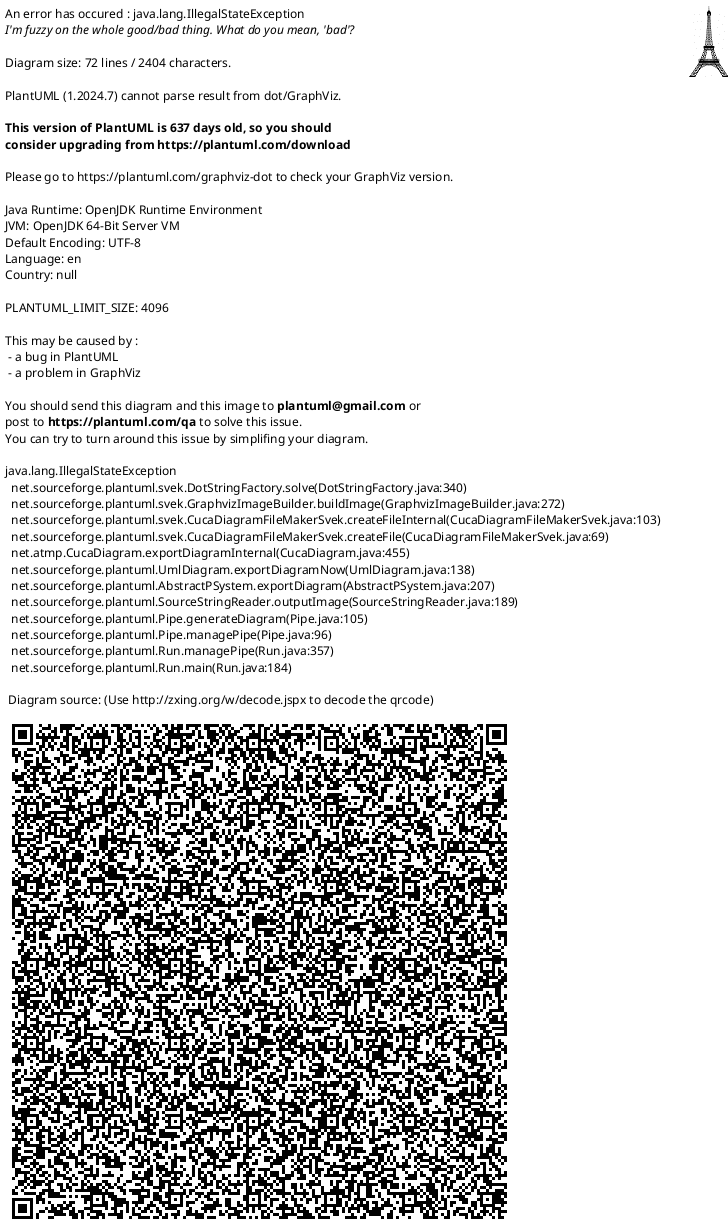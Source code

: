 @startuml projects

' ===== Settings =====

skinparam linetype ortho
skinparam nodesep 20
skinparam ranksep 40
skinparam padding 2
skinparam defaultTextAlignment center

' ===== Palette =====

!define COLOR_PROJECT #D6E2E9

' ===== Components =====

rectangle "Проєкти ЦБД" {
    rectangle "Група суміжних проєктів ЦБД" as CDBSatelliteProjectsGroup {
        rectangle "Проєкт\nChronograph" as ChronographProject COLOR_PROJECT
        rectangle "Група проєктів\nBridges" as BridgesProjectGroup {
            rectangle "Проєкт\nFA\nBridge" as BridgeFAProject COLOR_PROJECT
            rectangle "Проєкт\nCD\nBridge" as BridgeCDProject COLOR_PROJECT
        }
        rectangle "Проєкт\nTasks" as TasksProject COLOR_PROJECT
        rectangle "Група проєктів\nAuction" as AuctionProjectGroup {
            rectangle "Проєкт\nAuction" as AuctionProject COLOR_PROJECT
            rectangle "Проєкт\nAuction\nFrontend" as AuctionFrontendProject COLOR_PROJECT
        }
    }

    rectangle "Проєкт\nCDB\nAPI" as CDBProject COLOR_PROJECT

    rectangle "Залежності ЦБД" as CDBDependencies {
        rectangle "Проєкт\nDS\nAPI" as DSAPIProject COLOR_PROJECT
        rectangle "Проєкт\nCatalog\nAPI" as CatalogAPIProject COLOR_PROJECT
    }

    rectangle "Споживачі ЦБД" as CDBConsumers {
        rectangle "Проєкт\nAudit\nAPI" as AuditAPIProject COLOR_PROJECT
        rectangle "Проєкт\nRisks" as RisksProject COLOR_PROJECT
        rectangle "Проєкт\nBilling" as BillingProject COLOR_PROJECT
    }
}

' ===== Connections =====

AuctionFrontendProject -left-> AuctionProject #Blue : read

CDBProject <-up- ChronographProject #Green : read\nwrite
CDBProject <-up- BridgeFAProject #OrangeRed : read\nwrite
CDBProject <-up- BridgeCDProject #Purple : read\nwrite
CDBProject <-up- TasksProject #Chocolate : read\nwrite

CDBProject <-up- AuctionProject #Blue : read\nwrite

CDBProject -down-> DSAPIProject #ForestGreen : read
CDBProject -down-> CatalogAPIProject #RoyalBlue : read

CDBProject <-down- AuditAPIProject #BlueViolet : read
CDBProject <-down- RisksProject #DimGray : read
CDBProject <-down- BillingProject #Red : read

AuditAPIProject -left-> DSAPIProject #LightSeaGreen : read

' ===== Layout =====

ChronographProject -[hidden]right- BridgeFAProject
BridgeFAProject -[hidden]right- BridgeCDProject
BridgeCDProject -[hidden]right- TasksProject
TasksProject -[hidden]right- AuctionProject

CDBDependencies -[hidden]right- CDBConsumers
CatalogAPIProject -[hidden]right- DSAPIProject
DSAPIProject -[hidden]right- AuditAPIProject
AuditAPIProject -[hidden]right- RisksProject
RisksProject -[hidden]right- BillingProject

@enduml